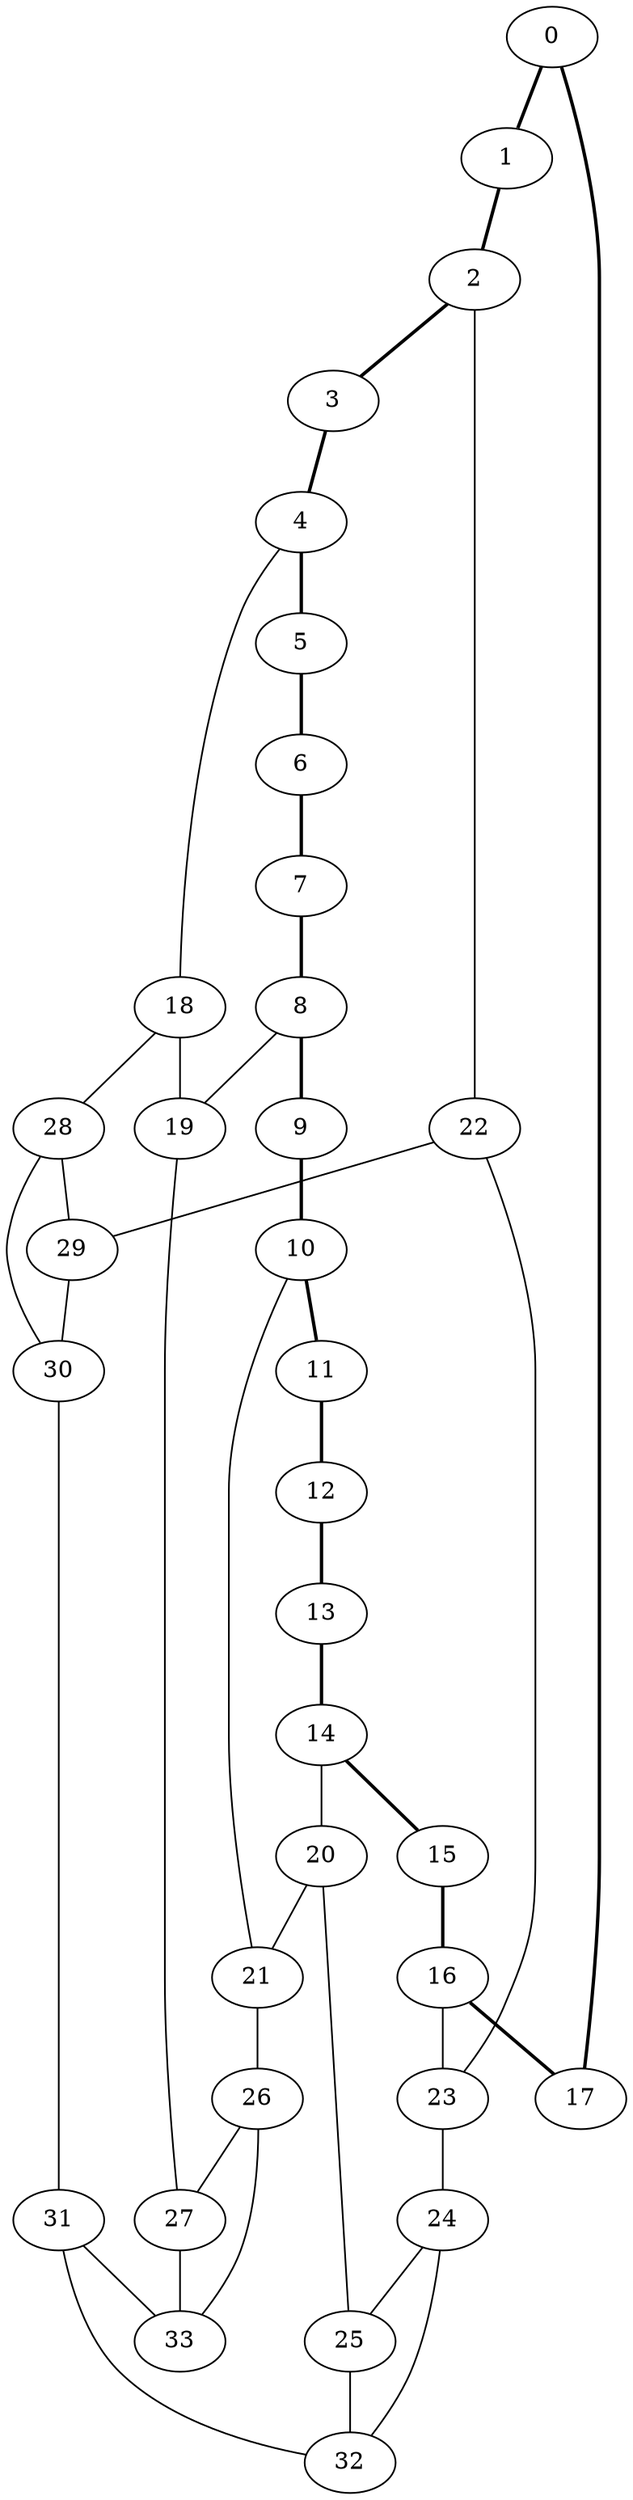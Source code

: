 //Inside of this graph is 3-connected
graph G {
0 [ pos = " 3.00,0.00!" ];
0 -- 1[style=bold];
0 -- 17[style=bold];
1 [ pos = " 2.82,1.03!" ];
1 -- 2[style=bold];
2 [ pos = " 2.30,1.93!" ];
2 -- 3[style=bold];
2 -- 22;
3 [ pos = " 1.50,2.60!" ];
3 -- 4[style=bold];
4 [ pos = " 0.52,2.95!" ];
4 -- 5[style=bold];
4 -- 18;
5 [ pos = " -0.52,2.95!" ];
5 -- 6[style=bold];
6 [ pos = " -1.50,2.60!" ];
6 -- 7[style=bold];
7 [ pos = " -2.30,1.93!" ];
7 -- 8[style=bold];
8 [ pos = " -2.82,1.03!" ];
8 -- 9[style=bold];
8 -- 19;
9 [ pos = " -3.00,0.00!" ];
9 -- 10[style=bold];
10 [ pos = " -2.82,-1.03!" ];
10 -- 11[style=bold];
10 -- 21;
11 [ pos = " -2.30,-1.93!" ];
11 -- 12[style=bold];
12 [ pos = " -1.50,-2.60!" ];
12 -- 13[style=bold];
13 [ pos = " -0.52,-2.95!" ];
13 -- 14[style=bold];
14 [ pos = " 0.52,-2.95!" ];
14 -- 15[style=bold];
14 -- 20;
15 [ pos = " 1.50,-2.60!" ];
15 -- 16[style=bold];
16 [ pos = " 2.30,-1.93!" ];
16 -- 17[style=bold];
16 -- 23;
17 [ pos = " 2.82,-1.03!" ];
18 -- 19;
18 -- 28;
19 -- 27;
20 -- 21;
20 -- 25;
21 -- 26;
22 -- 23;
22 -- 29;
23 -- 24;
24 -- 25;
24 -- 32;
25 -- 32;
26 -- 27;
26 -- 33;
27 -- 33;
28 -- 29;
28 -- 30;
29 -- 30;
30 -- 31;
31 -- 32;
31 -- 33;
}
